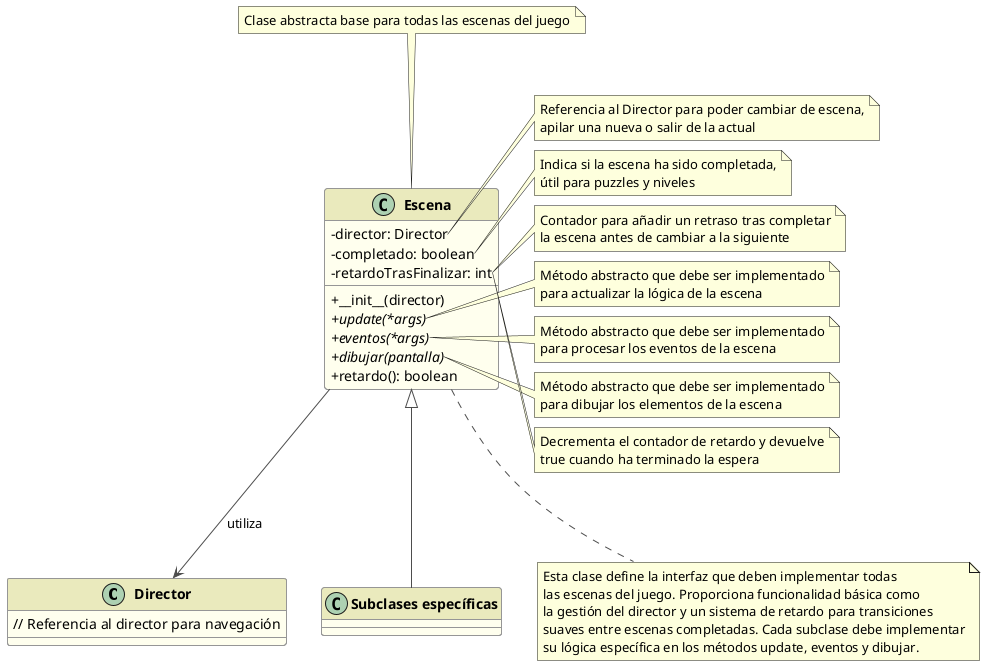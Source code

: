 @startuml Escena

skinparam classAttributeIconSize 0
skinparam classFontStyle bold
skinparam classBackgroundColor #FFFFEE
skinparam classBorderColor #969696
skinparam arrowColor #4D4D4D
skinparam shadowing false
skinparam stereotypeCBackgroundColor #CCE6FF

skinparam class {
  FontColor #000000
  HeaderBackgroundColor #EAEABD
  BorderThickness 1
}

class Director {
  // Referencia al director para navegación
}

class Escena {
  -director: Director
  -completado: boolean
  -retardoTrasFinalizar: int
  +__init__(director)
  +{abstract} update(*args)
  +{abstract} eventos(*args)
  +{abstract} dibujar(pantalla)
  +retardo(): boolean
}

' Relaciones
Escena --> Director : utiliza
Escena <|-- "Subclases específicas"

note top of Escena
  Clase abstracta base para todas las escenas del juego
end note

note right of Escena::director
  Referencia al Director para poder cambiar de escena,
  apilar una nueva o salir de la actual
end note

note right of Escena::completado
  Indica si la escena ha sido completada,
  útil para puzzles y niveles
end note

note right of Escena::retardoTrasFinalizar
  Contador para añadir un retraso tras completar
  la escena antes de cambiar a la siguiente
end note

note right of Escena::update
  Método abstracto que debe ser implementado
  para actualizar la lógica de la escena
end note

note right of Escena::eventos
  Método abstracto que debe ser implementado
  para procesar los eventos de la escena
end note

note right of Escena::dibujar
  Método abstracto que debe ser implementado
  para dibujar los elementos de la escena
end note

note right of Escena::retardo
  Decrementa el contador de retardo y devuelve
  true cuando ha terminado la espera
end note

note bottom of Escena
  Esta clase define la interfaz que deben implementar todas
  las escenas del juego. Proporciona funcionalidad básica como
  la gestión del director y un sistema de retardo para transiciones
  suaves entre escenas completadas. Cada subclase debe implementar
  su lógica específica en los métodos update, eventos y dibujar.
end note

@enduml